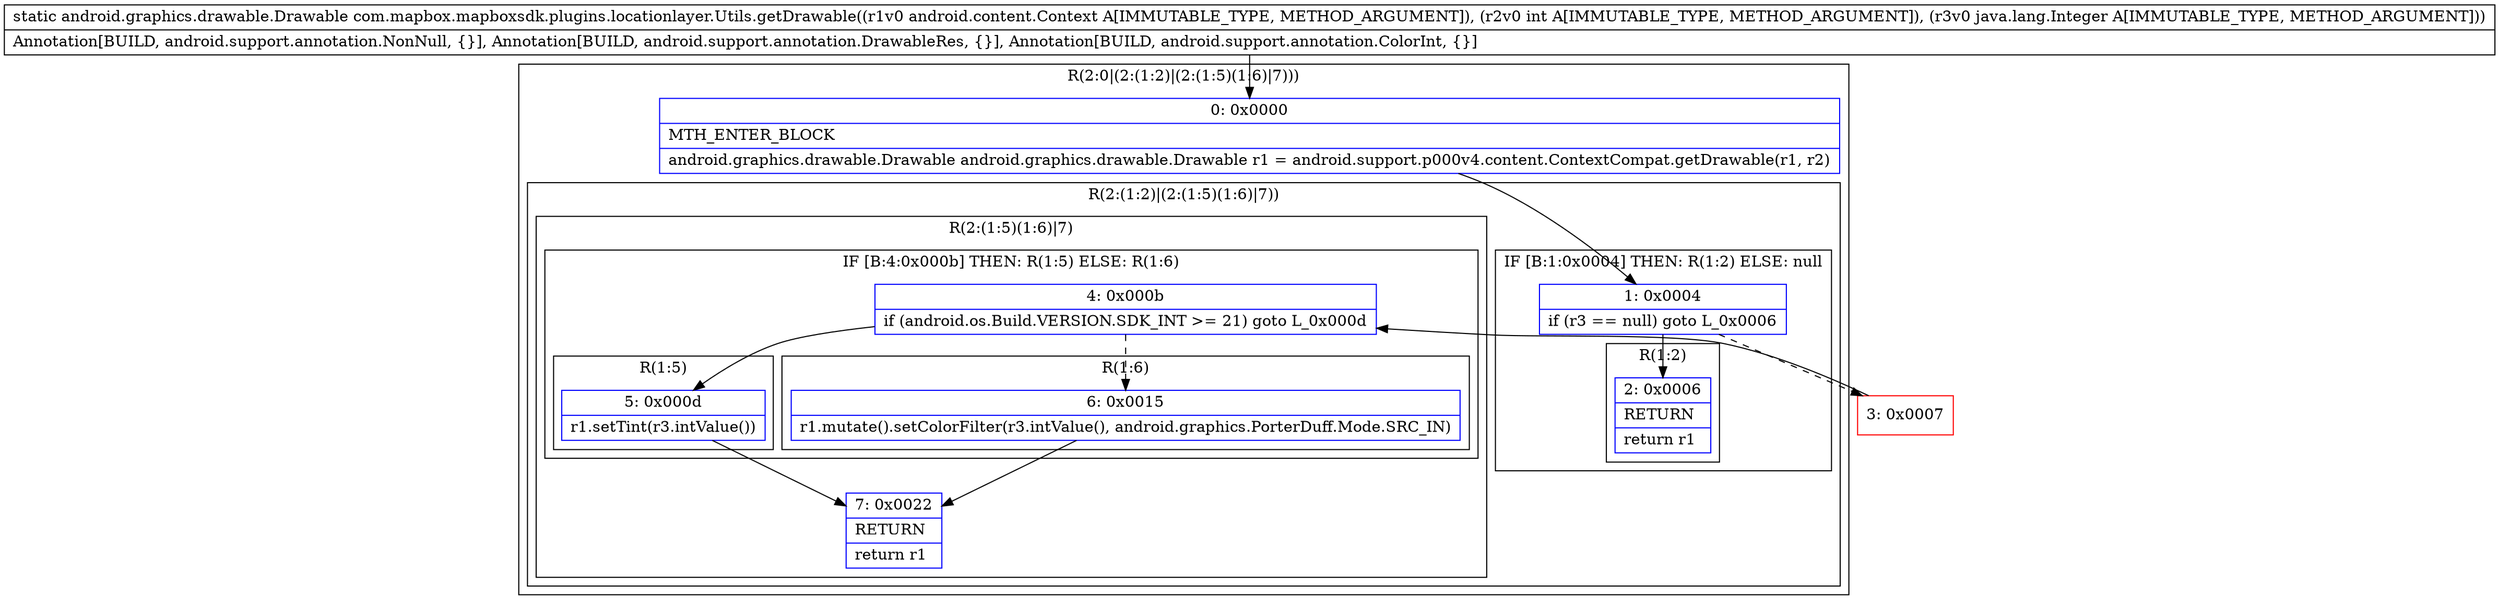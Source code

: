 digraph "CFG forcom.mapbox.mapboxsdk.plugins.locationlayer.Utils.getDrawable(Landroid\/content\/Context;ILjava\/lang\/Integer;)Landroid\/graphics\/drawable\/Drawable;" {
subgraph cluster_Region_1574188528 {
label = "R(2:0|(2:(1:2)|(2:(1:5)(1:6)|7)))";
node [shape=record,color=blue];
Node_0 [shape=record,label="{0\:\ 0x0000|MTH_ENTER_BLOCK\l|android.graphics.drawable.Drawable android.graphics.drawable.Drawable r1 = android.support.p000v4.content.ContextCompat.getDrawable(r1, r2)\l}"];
subgraph cluster_Region_1898391824 {
label = "R(2:(1:2)|(2:(1:5)(1:6)|7))";
node [shape=record,color=blue];
subgraph cluster_IfRegion_1980680757 {
label = "IF [B:1:0x0004] THEN: R(1:2) ELSE: null";
node [shape=record,color=blue];
Node_1 [shape=record,label="{1\:\ 0x0004|if (r3 == null) goto L_0x0006\l}"];
subgraph cluster_Region_1397481617 {
label = "R(1:2)";
node [shape=record,color=blue];
Node_2 [shape=record,label="{2\:\ 0x0006|RETURN\l|return r1\l}"];
}
}
subgraph cluster_Region_470410635 {
label = "R(2:(1:5)(1:6)|7)";
node [shape=record,color=blue];
subgraph cluster_IfRegion_1493293416 {
label = "IF [B:4:0x000b] THEN: R(1:5) ELSE: R(1:6)";
node [shape=record,color=blue];
Node_4 [shape=record,label="{4\:\ 0x000b|if (android.os.Build.VERSION.SDK_INT \>= 21) goto L_0x000d\l}"];
subgraph cluster_Region_1163360894 {
label = "R(1:5)";
node [shape=record,color=blue];
Node_5 [shape=record,label="{5\:\ 0x000d|r1.setTint(r3.intValue())\l}"];
}
subgraph cluster_Region_1619933151 {
label = "R(1:6)";
node [shape=record,color=blue];
Node_6 [shape=record,label="{6\:\ 0x0015|r1.mutate().setColorFilter(r3.intValue(), android.graphics.PorterDuff.Mode.SRC_IN)\l}"];
}
}
Node_7 [shape=record,label="{7\:\ 0x0022|RETURN\l|return r1\l}"];
}
}
}
Node_3 [shape=record,color=red,label="{3\:\ 0x0007}"];
MethodNode[shape=record,label="{static android.graphics.drawable.Drawable com.mapbox.mapboxsdk.plugins.locationlayer.Utils.getDrawable((r1v0 android.content.Context A[IMMUTABLE_TYPE, METHOD_ARGUMENT]), (r2v0 int A[IMMUTABLE_TYPE, METHOD_ARGUMENT]), (r3v0 java.lang.Integer A[IMMUTABLE_TYPE, METHOD_ARGUMENT]))  | Annotation[BUILD, android.support.annotation.NonNull, \{\}], Annotation[BUILD, android.support.annotation.DrawableRes, \{\}], Annotation[BUILD, android.support.annotation.ColorInt, \{\}]\l}"];
MethodNode -> Node_0;
Node_0 -> Node_1;
Node_1 -> Node_2;
Node_1 -> Node_3[style=dashed];
Node_4 -> Node_5;
Node_4 -> Node_6[style=dashed];
Node_5 -> Node_7;
Node_6 -> Node_7;
Node_3 -> Node_4;
}

